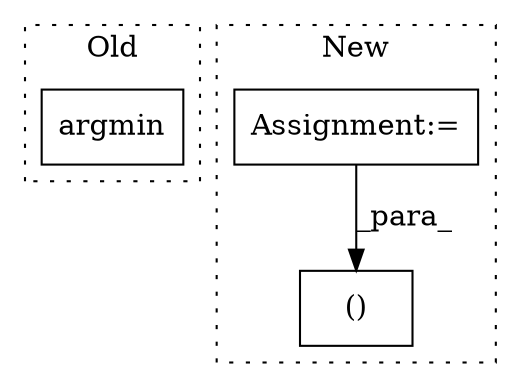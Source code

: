 digraph G {
subgraph cluster0 {
1 [label="argmin" a="32" s="600,612" l="7,1" shape="box"];
label = "Old";
style="dotted";
}
subgraph cluster1 {
2 [label="()" a="106" s="782" l="32" shape="box"];
3 [label="Assignment:=" a="7" s="738" l="1" shape="box"];
label = "New";
style="dotted";
}
3 -> 2 [label="_para_"];
}
